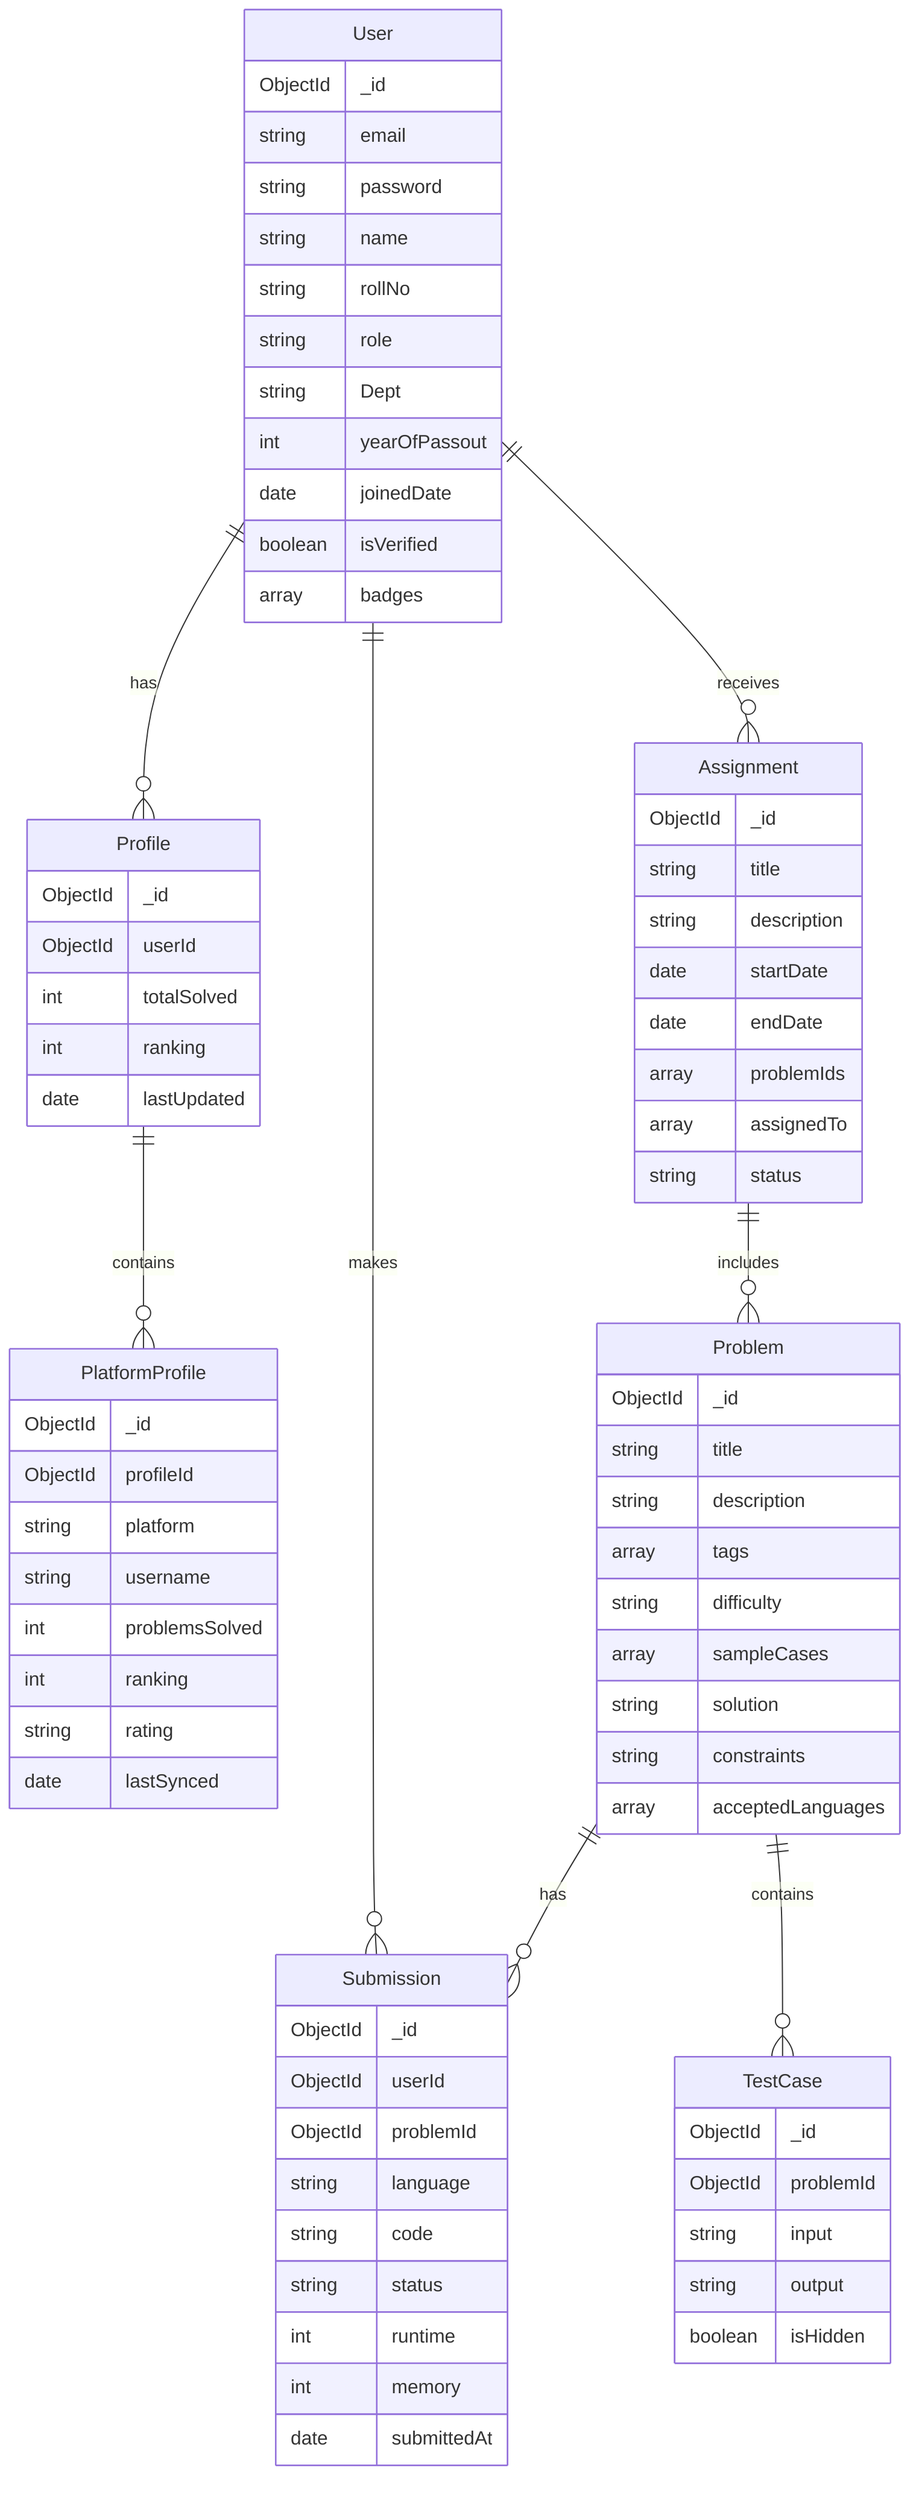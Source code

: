 erDiagram
    User ||--o{ Profile : has
    User ||--o{ Submission : makes
    User ||--o{ Assignment : receives
    User {
        ObjectId _id
        string email
        string password
        string name
        string rollNo
        string role
        string Dept
        int yearOfPassout
        date joinedDate
        boolean isVerified
        array badges
    }

    Profile ||--o{ PlatformProfile : contains
    Profile {
        ObjectId _id
        ObjectId userId
        int totalSolved
        int ranking
        date lastUpdated
    }

    PlatformProfile {
        ObjectId _id
        ObjectId profileId
        string platform
        string username
        int problemsSolved
        int ranking
        string rating
        date lastSynced
    }

    Problem ||--o{ TestCase : contains
    Problem ||--o{ Submission : has
    Problem {
        ObjectId _id
        string title
        string description
        array tags
        string difficulty
        array sampleCases
        string solution
        string constraints
        array acceptedLanguages
    }

    TestCase {
        ObjectId _id
        ObjectId problemId
        string input
        string output
        boolean isHidden
    }

    Assignment ||--o{ Problem : includes
    Assignment {
        ObjectId _id
        string title
        string description
        date startDate
        date endDate
        array problemIds
        array assignedTo
        string status
    }

    Submission {
        ObjectId _id
        ObjectId userId
        ObjectId problemId
        string language
        string code
        string status
        int runtime
        int memory
        date submittedAt
    }